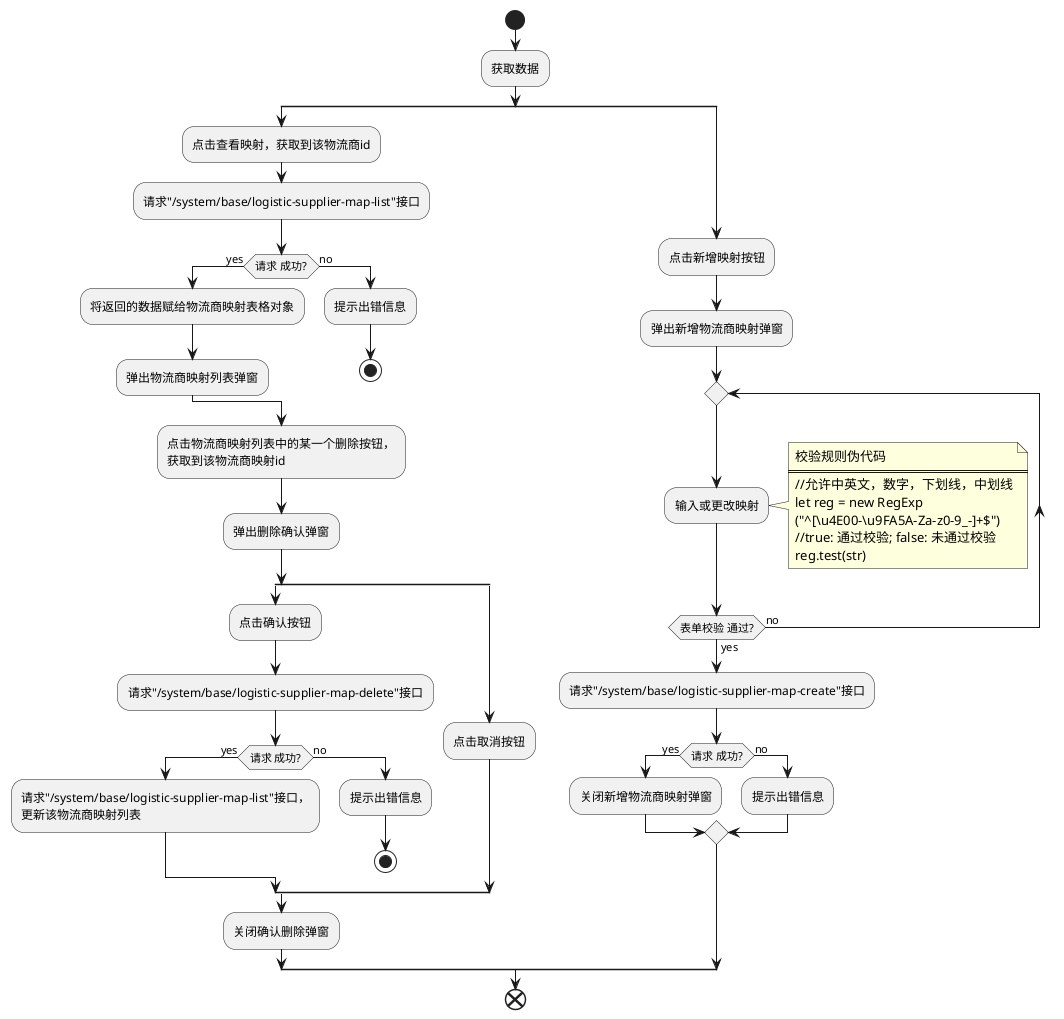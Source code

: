 @startuml

start
:获取数据;
split
  :点击查看映射，获取到该物流商id;
  :请求"/system/base/logistic-supplier-map-list"接口;
  if(请求 成功?) then (yes)
    :将返回的数据赋给物流商映射表格对象;
    :弹出物流商映射列表弹窗;
  else (no)
    :提示出错信息;
    stop
  endif
  :点击物流商映射列表中的某一个删除按钮，
  获取到该物流商映射id;
  :弹出删除确认弹窗;
  split
    :点击确认按钮;
    :请求"/system/base/logistic-supplier-map-delete"接口;
    if(请求 成功?) then (yes)
      :请求"/system/base/logistic-supplier-map-list"接口，
      更新该物流商映射列表;
    else (no)
      :提示出错信息;
      stop
    endif
  split again
    :点击取消按钮;
  end split
  :关闭确认删除弹窗;
split again
  :点击新增映射按钮;
  :弹出新增物流商映射弹窗;
  repeat
    :输入或更改映射;
  repeat while(表单校验 通过?) is (no) not (yes)
  note right 
    校验规则伪代码
    ====
    //允许中英文，数字，下划线，中划线
    let reg = new RegExp
    ("^[\u4E00-\u9FA5A-Za-z0-9_-]+$")
    //true: 通过校验; false: 未通过校验
    reg.test(str) 
  end note
  :请求"/system/base/logistic-supplier-map-create"接口;
  if(请求 成功?) then (yes)
    :关闭新增物流商映射弹窗;
  else (no)
    :提示出错信息;
  endif    
end split
end

@enduml